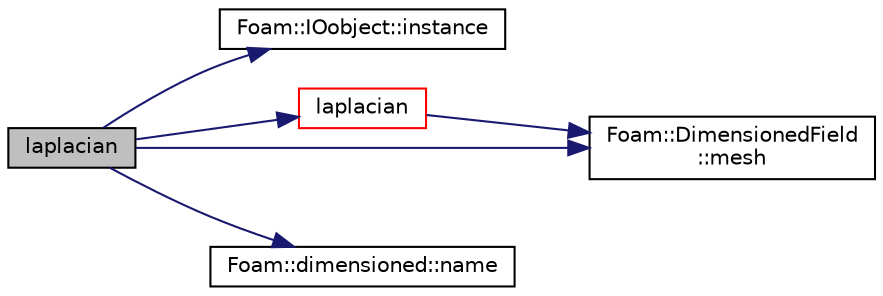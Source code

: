 digraph "laplacian"
{
  bgcolor="transparent";
  edge [fontname="Helvetica",fontsize="10",labelfontname="Helvetica",labelfontsize="10"];
  node [fontname="Helvetica",fontsize="10",shape=record];
  rankdir="LR";
  Node14791 [label="laplacian",height=0.2,width=0.4,color="black", fillcolor="grey75", style="filled", fontcolor="black"];
  Node14791 -> Node14792 [color="midnightblue",fontsize="10",style="solid",fontname="Helvetica"];
  Node14792 [label="Foam::IOobject::instance",height=0.2,width=0.4,color="black",URL="$a27249.html#acac6de003b420b848571b5064e50ed89"];
  Node14791 -> Node14793 [color="midnightblue",fontsize="10",style="solid",fontname="Helvetica"];
  Node14793 [label="laplacian",height=0.2,width=0.4,color="red",URL="$a21861.html#ac75bff389d0405149b204b0d7ac214cd"];
  Node14793 -> Node14794 [color="midnightblue",fontsize="10",style="solid",fontname="Helvetica"];
  Node14794 [label="Foam::DimensionedField\l::mesh",height=0.2,width=0.4,color="black",URL="$a27497.html#a8f1110830348a1448a14ab5e3cf47e3b",tooltip="Return mesh. "];
  Node14791 -> Node14794 [color="midnightblue",fontsize="10",style="solid",fontname="Helvetica"];
  Node14791 -> Node14823 [color="midnightblue",fontsize="10",style="solid",fontname="Helvetica"];
  Node14823 [label="Foam::dimensioned::name",height=0.2,width=0.4,color="black",URL="$a27473.html#ade4113569ef0db70665fded275a5e38e",tooltip="Return const reference to name. "];
}
